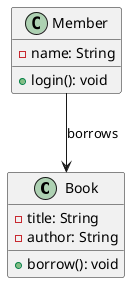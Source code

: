 @startuml Class Diagram
class Book {
  - title: String
  - author: String
  + borrow(): void
}

class Member {
  - name: String
  + login(): void
}

Member --> Book : borrows
@enduml
